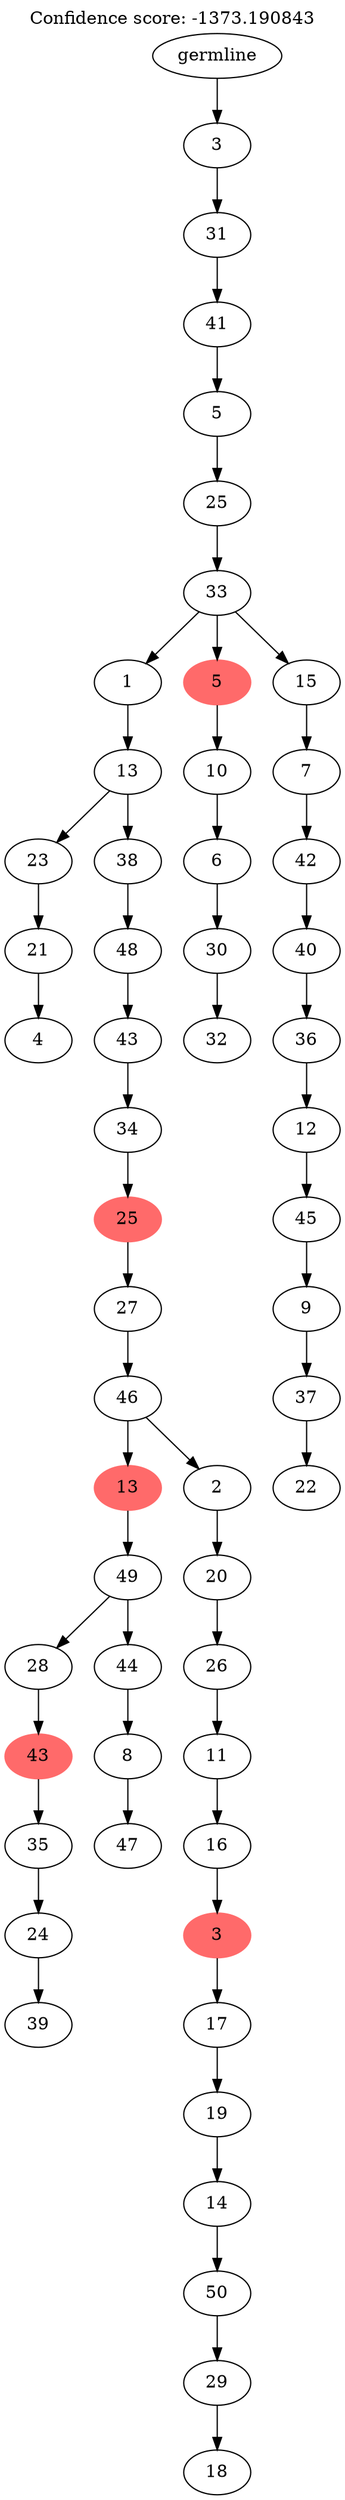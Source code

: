 digraph g {
	"54" -> "55";
	"55" [label="4"];
	"53" -> "54";
	"54" [label="21"];
	"51" -> "52";
	"52" [label="39"];
	"50" -> "51";
	"51" [label="24"];
	"49" -> "50";
	"50" [label="35"];
	"48" -> "49";
	"49" [color=indianred1, style=filled, label="43"];
	"46" -> "47";
	"47" [label="47"];
	"45" -> "46";
	"46" [label="8"];
	"44" -> "45";
	"45" [label="44"];
	"44" -> "48";
	"48" [label="28"];
	"43" -> "44";
	"44" [label="49"];
	"41" -> "42";
	"42" [label="18"];
	"40" -> "41";
	"41" [label="29"];
	"39" -> "40";
	"40" [label="50"];
	"38" -> "39";
	"39" [label="14"];
	"37" -> "38";
	"38" [label="19"];
	"36" -> "37";
	"37" [label="17"];
	"35" -> "36";
	"36" [color=indianred1, style=filled, label="3"];
	"34" -> "35";
	"35" [label="16"];
	"33" -> "34";
	"34" [label="11"];
	"32" -> "33";
	"33" [label="26"];
	"31" -> "32";
	"32" [label="20"];
	"30" -> "31";
	"31" [label="2"];
	"30" -> "43";
	"43" [color=indianred1, style=filled, label="13"];
	"29" -> "30";
	"30" [label="46"];
	"28" -> "29";
	"29" [label="27"];
	"27" -> "28";
	"28" [color=indianred1, style=filled, label="25"];
	"26" -> "27";
	"27" [label="34"];
	"25" -> "26";
	"26" [label="43"];
	"24" -> "25";
	"25" [label="48"];
	"23" -> "24";
	"24" [label="38"];
	"23" -> "53";
	"53" [label="23"];
	"22" -> "23";
	"23" [label="13"];
	"20" -> "21";
	"21" [label="32"];
	"19" -> "20";
	"20" [label="30"];
	"18" -> "19";
	"19" [label="6"];
	"17" -> "18";
	"18" [label="10"];
	"15" -> "16";
	"16" [label="22"];
	"14" -> "15";
	"15" [label="37"];
	"13" -> "14";
	"14" [label="9"];
	"12" -> "13";
	"13" [label="45"];
	"11" -> "12";
	"12" [label="12"];
	"10" -> "11";
	"11" [label="36"];
	"9" -> "10";
	"10" [label="40"];
	"8" -> "9";
	"9" [label="42"];
	"7" -> "8";
	"8" [label="7"];
	"6" -> "7";
	"7" [label="15"];
	"6" -> "17";
	"17" [color=indianred1, style=filled, label="5"];
	"6" -> "22";
	"22" [label="1"];
	"5" -> "6";
	"6" [label="33"];
	"4" -> "5";
	"5" [label="25"];
	"3" -> "4";
	"4" [label="5"];
	"2" -> "3";
	"3" [label="41"];
	"1" -> "2";
	"2" [label="31"];
	"0" -> "1";
	"1" [label="3"];
	"0" [label="germline"];
	labelloc="t";
	label="Confidence score: -1373.190843";
}
